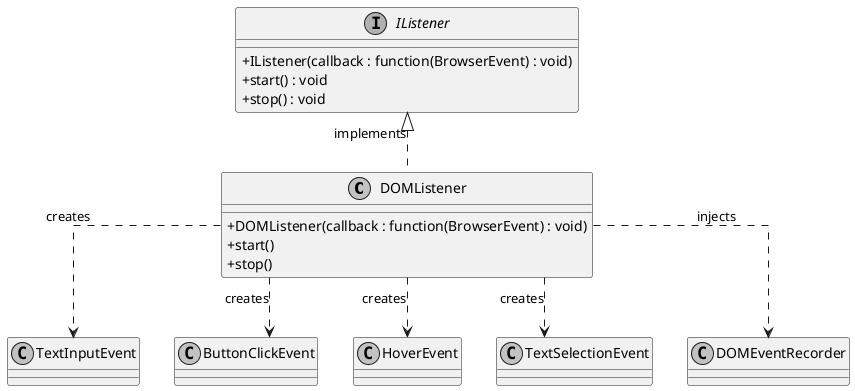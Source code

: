 @startuml
skinparam linetype ortho
skinparam monochrome true
skinparam classAttributeIconSize 0
class DOMListener {
    + DOMListener(callback : function(BrowserEvent) : void)
    + start()
    + stop()
}
interface IListener {
    + IListener(callback : function(BrowserEvent) : void)
    + start() : void
    + stop() : void
}
DOMListener .UP.|> IListener : implements
DOMListener ..> TextInputEvent : creates
DOMListener ..> ButtonClickEvent : creates
DOMListener ..> HoverEvent : creates
DOMListener ..> TextSelectionEvent : creates
DOMListener ..> DOMEventRecorder : injects

@enduml
